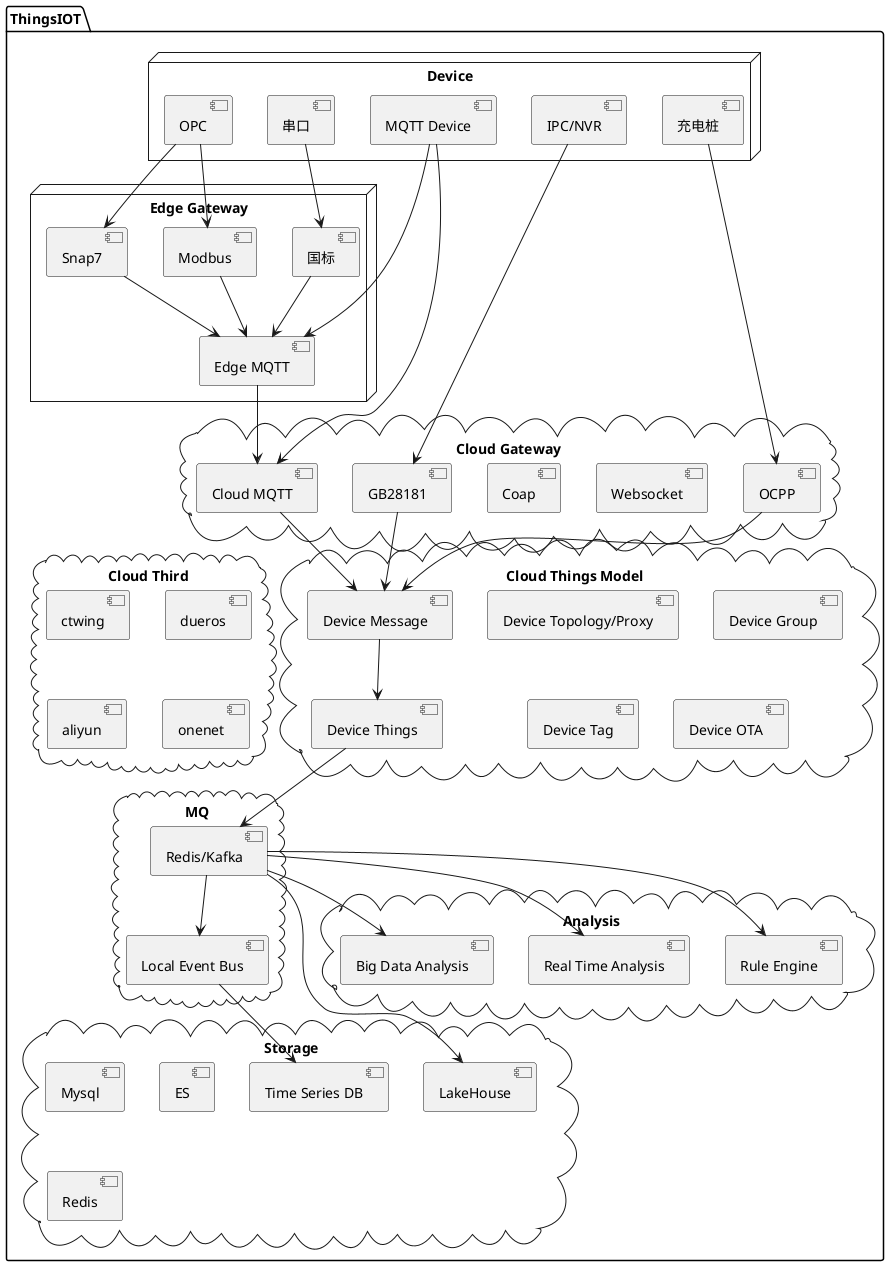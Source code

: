 @startuml
'https://plantuml.com/component-diagram


package "ThingsIOT" {
  node "Device" {
      [串口]
      [OPC]
      [MQTT Device]
      [IPC/NVR]
      [充电桩]
  }
 node "Edge Gateway"{
       [OPC]
       [Modbus]
       [Snap7]
       [国标]
       [Edge MQTT]

 }
   cloud "Cloud Gateway"{
     [Cloud MQTT]
     [Websocket]
     [Coap]
     [GB28181]
     [OCPP]
   }
   cloud "Cloud Third"{
        [ctwing]
        [dueros]
        [aliyun]
        [onenet]
   }
    cloud "Cloud Things Model"{
        [Device Message]
        [Device Topology/Proxy]
        [Device Things]
        [Device Group]
        [Device Tag]
        [Device OTA]
    }
    cloud "MQ"{
        [Local Event Bus]
        [Redis/Kafka]
    }
    cloud "Storage"{
    database [Time Series DB]
    database [Mysql]
    database [ES]
    database [Redis]
    database [LakeHouse]
    }
    cloud "Analysis"{
    [Rule Engine]
    [Real Time Analysis]
    [Big Data Analysis]
    }
}

[OPC] --> [Modbus]
[OPC] --> [Snap7]
[串口] --> [国标]
[IPC/NVR]-->[GB28181]
[MQTT Device]-->[Edge MQTT]
[MQTT Device]-->[Cloud MQTT]
[充电桩]-->[OCPP]

[Snap7]-->[Edge MQTT]
[Modbus]-->[Edge MQTT]
[国标]-->[Edge MQTT]
[Edge MQTT]-->[Cloud MQTT]

[GB28181]--> [Device Message]
[OCPP]--> [Device Message]
[Cloud MQTT]-->[Device Message]
[Device Message]-->[Device Things]
[Device Things]--> [Redis/Kafka]
[Redis/Kafka]-->[Local Event Bus]

[Local Event Bus]-->[Time Series DB]
[Redis/Kafka]-->[Real Time Analysis]
[Redis/Kafka]-->[Rule Engine]
[Redis/Kafka]-->[Big Data Analysis]
[Redis/Kafka]-->[LakeHouse]

@enduml
